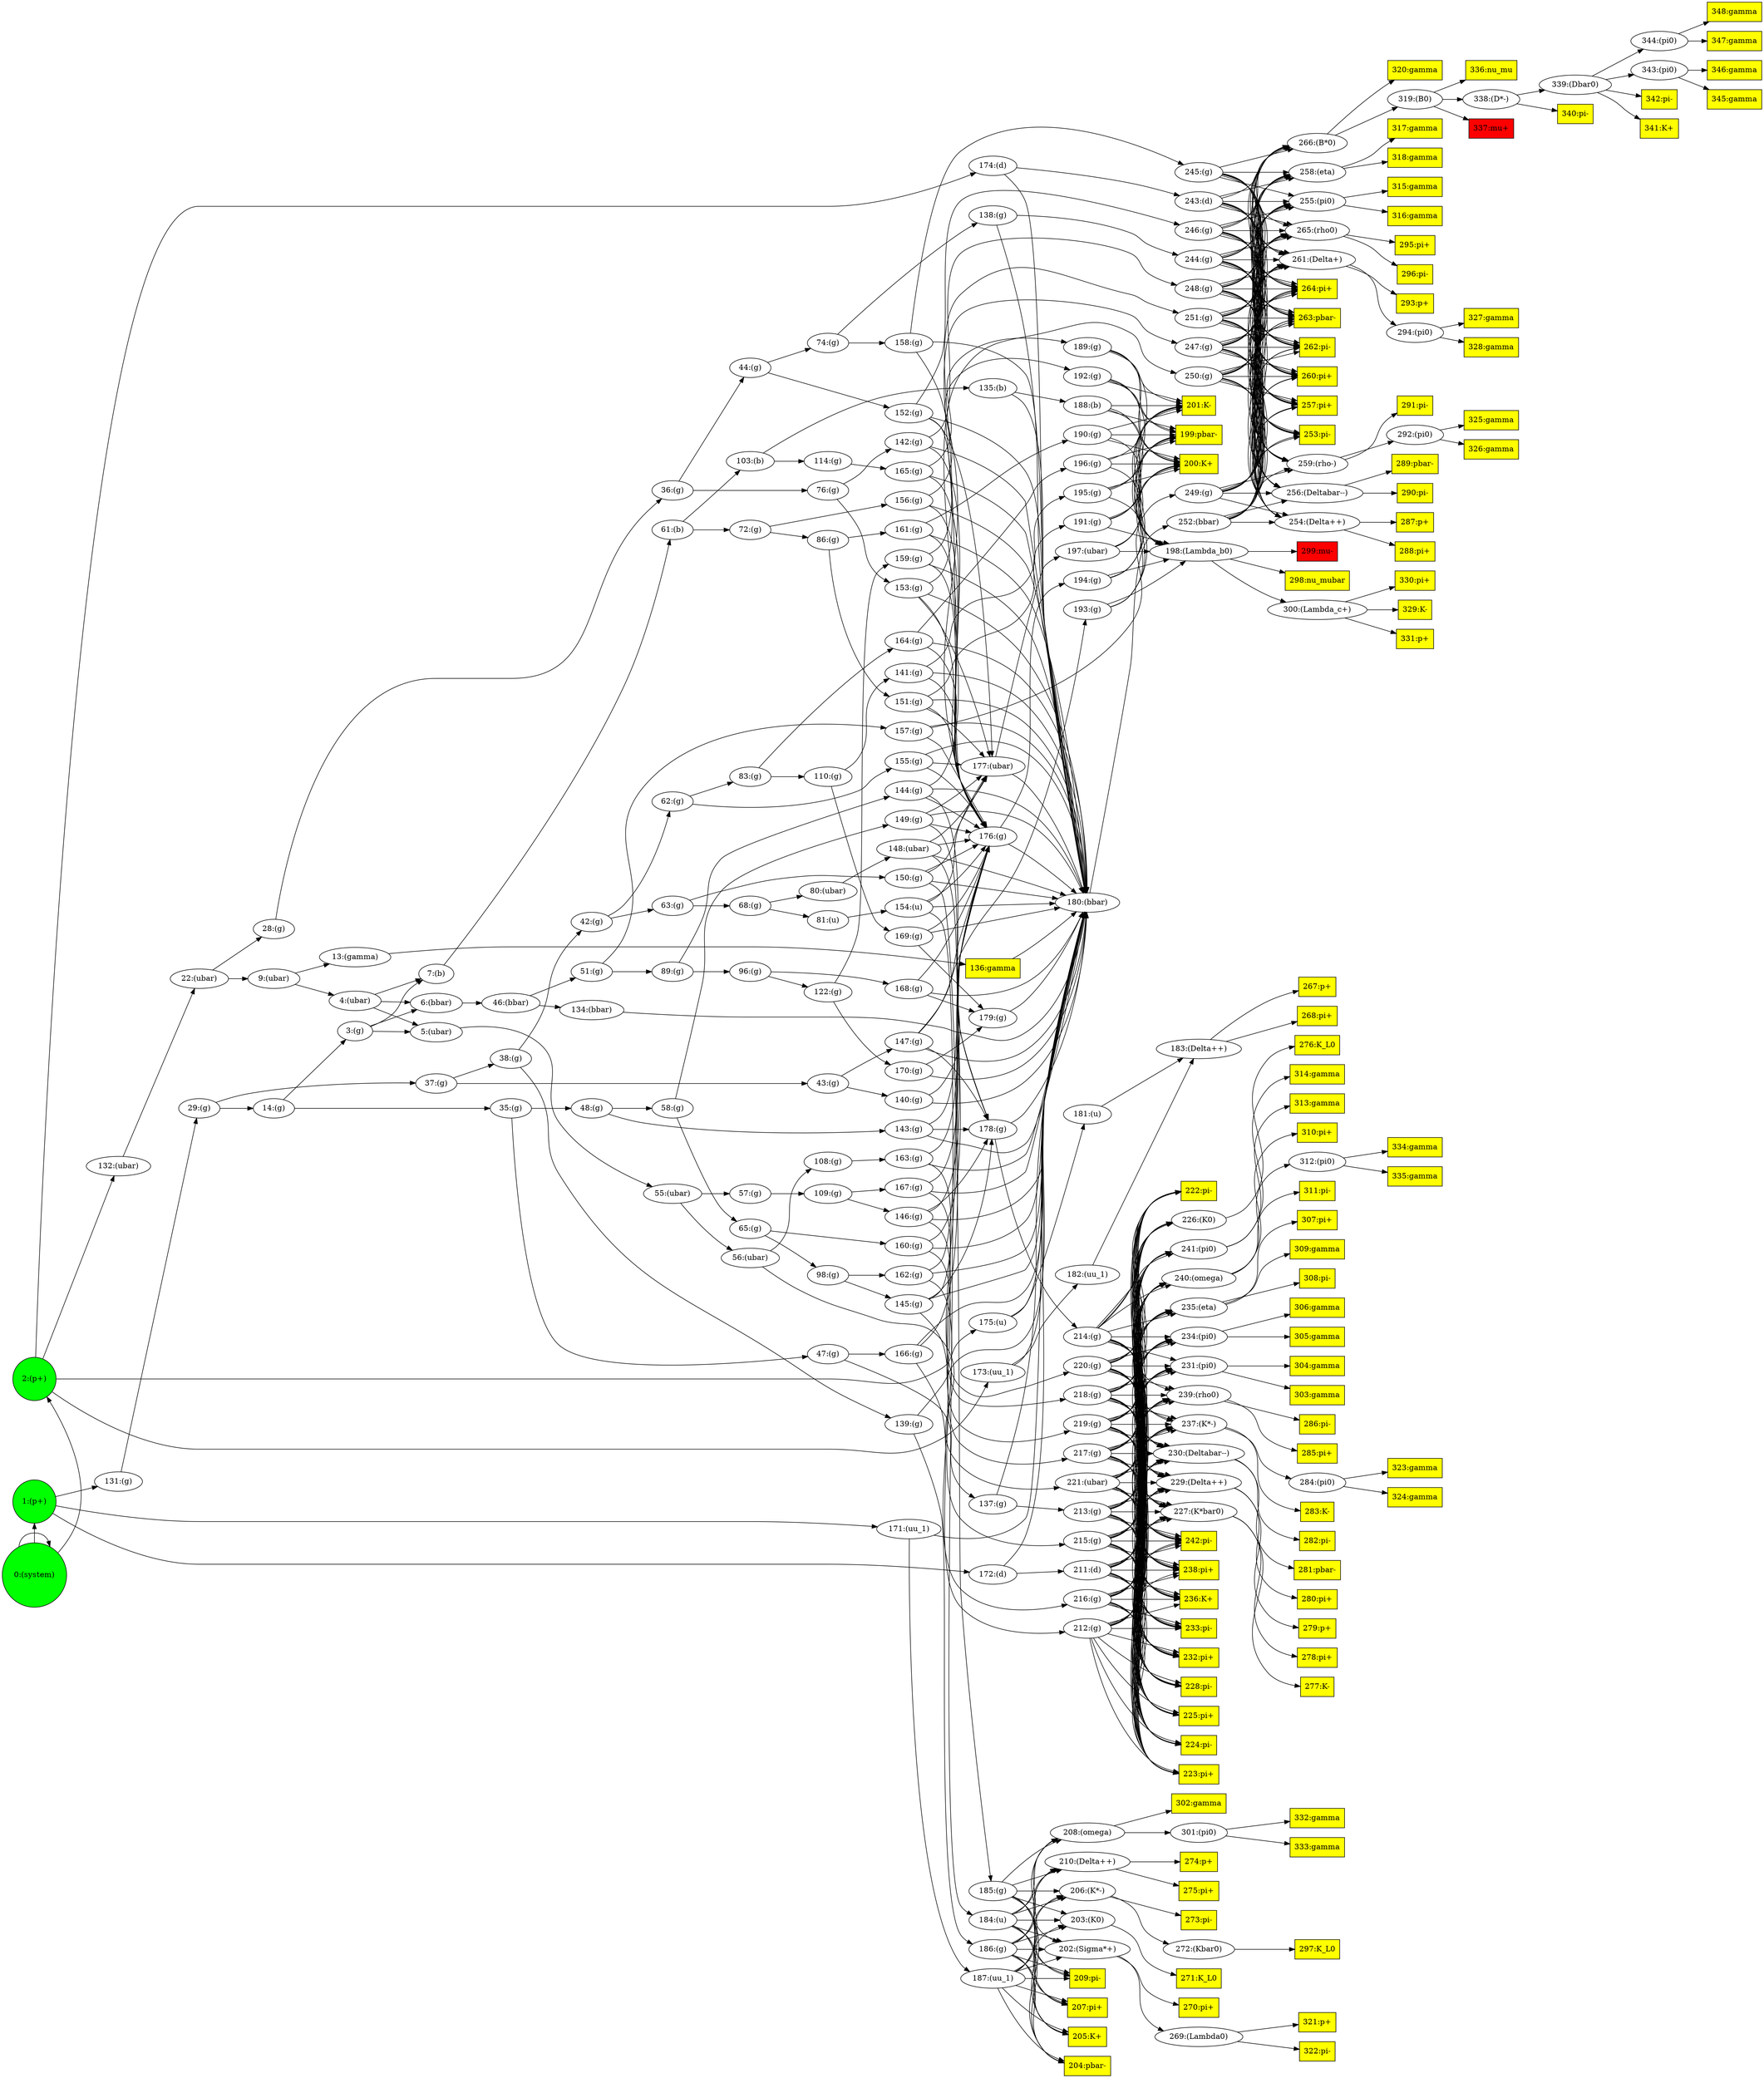 digraph g {
    rankdir = RL;
    "348:gamma" -> { "344:(pi0)" } [dir="back"]
    "348:gamma" [label="348:gamma", shape=box, style=filled, fillcolor=yellow]
    "347:gamma" -> { "344:(pi0)" } [dir="back"]
    "347:gamma" [label="347:gamma", shape=box, style=filled, fillcolor=yellow]
    "346:gamma" -> { "343:(pi0)" } [dir="back"]
    "346:gamma" [label="346:gamma", shape=box, style=filled, fillcolor=yellow]
    "345:gamma" -> { "343:(pi0)" } [dir="back"]
    "345:gamma" [label="345:gamma", shape=box, style=filled, fillcolor=yellow]
    "344:(pi0)" -> { "339:(Dbar0)" } [dir="back"]
    "343:(pi0)" -> { "339:(Dbar0)" } [dir="back"]
    "342:pi-" -> { "339:(Dbar0)" } [dir="back"]
    "342:pi-" [label="342:pi-", shape=box, style=filled, fillcolor=yellow]
    "341:K+" -> { "339:(Dbar0)" } [dir="back"]
    "341:K+" [label="341:K+", shape=box, style=filled, fillcolor=yellow]
    "340:pi-" -> { "338:(D*-)" } [dir="back"]
    "340:pi-" [label="340:pi-", shape=box, style=filled, fillcolor=yellow]
    "339:(Dbar0)" -> { "338:(D*-)" } [dir="back"]
    "338:(D*-)" -> { "319:(B0)" } [dir="back"]
    "337:mu+" -> { "319:(B0)" } [dir="back"]
    "337:mu+" [label="337:mu+", shape=box, style=filled, fillcolor=red]
    "336:nu_mu" -> { "319:(B0)" } [dir="back"]
    "336:nu_mu" [label="336:nu_mu", shape=box, style=filled, fillcolor=yellow]
    "335:gamma" -> { "312:(pi0)" } [dir="back"]
    "335:gamma" [label="335:gamma", shape=box, style=filled, fillcolor=yellow]
    "334:gamma" -> { "312:(pi0)" } [dir="back"]
    "334:gamma" [label="334:gamma", shape=box, style=filled, fillcolor=yellow]
    "333:gamma" -> { "301:(pi0)" } [dir="back"]
    "333:gamma" [label="333:gamma", shape=box, style=filled, fillcolor=yellow]
    "332:gamma" -> { "301:(pi0)" } [dir="back"]
    "332:gamma" [label="332:gamma", shape=box, style=filled, fillcolor=yellow]
    "331:p+" -> { "300:(Lambda_c+)" } [dir="back"]
    "331:p+" [label="331:p+", shape=box, style=filled, fillcolor=yellow]
    "330:pi+" -> { "300:(Lambda_c+)" } [dir="back"]
    "330:pi+" [label="330:pi+", shape=box, style=filled, fillcolor=yellow]
    "329:K-" -> { "300:(Lambda_c+)" } [dir="back"]
    "329:K-" [label="329:K-", shape=box, style=filled, fillcolor=yellow]
    "328:gamma" -> { "294:(pi0)" } [dir="back"]
    "328:gamma" [label="328:gamma", shape=box, style=filled, fillcolor=yellow]
    "327:gamma" -> { "294:(pi0)" } [dir="back"]
    "327:gamma" [label="327:gamma", shape=box, style=filled, fillcolor=yellow]
    "326:gamma" -> { "292:(pi0)" } [dir="back"]
    "326:gamma" [label="326:gamma", shape=box, style=filled, fillcolor=yellow]
    "325:gamma" -> { "292:(pi0)" } [dir="back"]
    "325:gamma" [label="325:gamma", shape=box, style=filled, fillcolor=yellow]
    "324:gamma" -> { "284:(pi0)" } [dir="back"]
    "324:gamma" [label="324:gamma", shape=box, style=filled, fillcolor=yellow]
    "323:gamma" -> { "284:(pi0)" } [dir="back"]
    "323:gamma" [label="323:gamma", shape=box, style=filled, fillcolor=yellow]
    "322:pi-" -> { "269:(Lambda0)" } [dir="back"]
    "322:pi-" [label="322:pi-", shape=box, style=filled, fillcolor=yellow]
    "321:p+" -> { "269:(Lambda0)" } [dir="back"]
    "321:p+" [label="321:p+", shape=box, style=filled, fillcolor=yellow]
    "320:gamma" -> { "266:(B*0)" } [dir="back"]
    "320:gamma" [label="320:gamma", shape=box, style=filled, fillcolor=yellow]
    "319:(B0)" -> { "266:(B*0)" } [dir="back"]
    "318:gamma" -> { "258:(eta)" } [dir="back"]
    "318:gamma" [label="318:gamma", shape=box, style=filled, fillcolor=yellow]
    "317:gamma" -> { "258:(eta)" } [dir="back"]
    "317:gamma" [label="317:gamma", shape=box, style=filled, fillcolor=yellow]
    "316:gamma" -> { "255:(pi0)" } [dir="back"]
    "316:gamma" [label="316:gamma", shape=box, style=filled, fillcolor=yellow]
    "315:gamma" -> { "255:(pi0)" } [dir="back"]
    "315:gamma" [label="315:gamma", shape=box, style=filled, fillcolor=yellow]
    "314:gamma" -> { "241:(pi0)" } [dir="back"]
    "314:gamma" [label="314:gamma", shape=box, style=filled, fillcolor=yellow]
    "313:gamma" -> { "241:(pi0)" } [dir="back"]
    "313:gamma" [label="313:gamma", shape=box, style=filled, fillcolor=yellow]
    "312:(pi0)" -> { "240:(omega)" } [dir="back"]
    "311:pi-" -> { "240:(omega)" } [dir="back"]
    "311:pi-" [label="311:pi-", shape=box, style=filled, fillcolor=yellow]
    "310:pi+" -> { "240:(omega)" } [dir="back"]
    "310:pi+" [label="310:pi+", shape=box, style=filled, fillcolor=yellow]
    "309:gamma" -> { "235:(eta)" } [dir="back"]
    "309:gamma" [label="309:gamma", shape=box, style=filled, fillcolor=yellow]
    "308:pi-" -> { "235:(eta)" } [dir="back"]
    "308:pi-" [label="308:pi-", shape=box, style=filled, fillcolor=yellow]
    "307:pi+" -> { "235:(eta)" } [dir="back"]
    "307:pi+" [label="307:pi+", shape=box, style=filled, fillcolor=yellow]
    "306:gamma" -> { "234:(pi0)" } [dir="back"]
    "306:gamma" [label="306:gamma", shape=box, style=filled, fillcolor=yellow]
    "305:gamma" -> { "234:(pi0)" } [dir="back"]
    "305:gamma" [label="305:gamma", shape=box, style=filled, fillcolor=yellow]
    "304:gamma" -> { "231:(pi0)" } [dir="back"]
    "304:gamma" [label="304:gamma", shape=box, style=filled, fillcolor=yellow]
    "303:gamma" -> { "231:(pi0)" } [dir="back"]
    "303:gamma" [label="303:gamma", shape=box, style=filled, fillcolor=yellow]
    "302:gamma" -> { "208:(omega)" } [dir="back"]
    "302:gamma" [label="302:gamma", shape=box, style=filled, fillcolor=yellow]
    "301:(pi0)" -> { "208:(omega)" } [dir="back"]
    "300:(Lambda_c+)" -> { "198:(Lambda_b0)" } [dir="back"]
    "299:mu-" -> { "198:(Lambda_b0)" } [dir="back"]
    "299:mu-" [label="299:mu-", shape=box, style=filled, fillcolor=red]
    "298:nu_mubar" -> { "198:(Lambda_b0)" } [dir="back"]
    "298:nu_mubar" [label="298:nu_mubar", shape=box, style=filled, fillcolor=yellow]
    "297:K_L0" -> { "272:(Kbar0)" } [dir="back"]
    "297:K_L0" [label="297:K_L0", shape=box, style=filled, fillcolor=yellow]
    "296:pi-" -> { "265:(rho0)" } [dir="back"]
    "296:pi-" [label="296:pi-", shape=box, style=filled, fillcolor=yellow]
    "295:pi+" -> { "265:(rho0)" } [dir="back"]
    "295:pi+" [label="295:pi+", shape=box, style=filled, fillcolor=yellow]
    "294:(pi0)" -> { "261:(Delta+)" } [dir="back"]
    "293:p+" -> { "261:(Delta+)" } [dir="back"]
    "293:p+" [label="293:p+", shape=box, style=filled, fillcolor=yellow]
    "292:(pi0)" -> { "259:(rho-)" } [dir="back"]
    "291:pi-" -> { "259:(rho-)" } [dir="back"]
    "291:pi-" [label="291:pi-", shape=box, style=filled, fillcolor=yellow]
    "290:pi-" -> { "256:(Deltabar--)" } [dir="back"]
    "290:pi-" [label="290:pi-", shape=box, style=filled, fillcolor=yellow]
    "289:pbar-" -> { "256:(Deltabar--)" } [dir="back"]
    "289:pbar-" [label="289:pbar-", shape=box, style=filled, fillcolor=yellow]
    "288:pi+" -> { "254:(Delta++)" } [dir="back"]
    "288:pi+" [label="288:pi+", shape=box, style=filled, fillcolor=yellow]
    "287:p+" -> { "254:(Delta++)" } [dir="back"]
    "287:p+" [label="287:p+", shape=box, style=filled, fillcolor=yellow]
    "286:pi-" -> { "239:(rho0)" } [dir="back"]
    "286:pi-" [label="286:pi-", shape=box, style=filled, fillcolor=yellow]
    "285:pi+" -> { "239:(rho0)" } [dir="back"]
    "285:pi+" [label="285:pi+", shape=box, style=filled, fillcolor=yellow]
    "284:(pi0)" -> { "237:(K*-)" } [dir="back"]
    "283:K-" -> { "237:(K*-)" } [dir="back"]
    "283:K-" [label="283:K-", shape=box, style=filled, fillcolor=yellow]
    "282:pi-" -> { "230:(Deltabar--)" } [dir="back"]
    "282:pi-" [label="282:pi-", shape=box, style=filled, fillcolor=yellow]
    "281:pbar-" -> { "230:(Deltabar--)" } [dir="back"]
    "281:pbar-" [label="281:pbar-", shape=box, style=filled, fillcolor=yellow]
    "280:pi+" -> { "229:(Delta++)" } [dir="back"]
    "280:pi+" [label="280:pi+", shape=box, style=filled, fillcolor=yellow]
    "279:p+" -> { "229:(Delta++)" } [dir="back"]
    "279:p+" [label="279:p+", shape=box, style=filled, fillcolor=yellow]
    "278:pi+" -> { "227:(K*bar0)" } [dir="back"]
    "278:pi+" [label="278:pi+", shape=box, style=filled, fillcolor=yellow]
    "277:K-" -> { "227:(K*bar0)" } [dir="back"]
    "277:K-" [label="277:K-", shape=box, style=filled, fillcolor=yellow]
    "276:K_L0" -> { "226:(K0)" } [dir="back"]
    "276:K_L0" [label="276:K_L0", shape=box, style=filled, fillcolor=yellow]
    "275:pi+" -> { "210:(Delta++)" } [dir="back"]
    "275:pi+" [label="275:pi+", shape=box, style=filled, fillcolor=yellow]
    "274:p+" -> { "210:(Delta++)" } [dir="back"]
    "274:p+" [label="274:p+", shape=box, style=filled, fillcolor=yellow]
    "273:pi-" -> { "206:(K*-)" } [dir="back"]
    "273:pi-" [label="273:pi-", shape=box, style=filled, fillcolor=yellow]
    "272:(Kbar0)" -> { "206:(K*-)" } [dir="back"]
    "271:K_L0" -> { "203:(K0)" } [dir="back"]
    "271:K_L0" [label="271:K_L0", shape=box, style=filled, fillcolor=yellow]
    "270:pi+" -> { "202:(Sigma*+)" } [dir="back"]
    "270:pi+" [label="270:pi+", shape=box, style=filled, fillcolor=yellow]
    "269:(Lambda0)" -> { "202:(Sigma*+)" } [dir="back"]
    "268:pi+" -> { "183:(Delta++)" } [dir="back"]
    "268:pi+" [label="268:pi+", shape=box, style=filled, fillcolor=yellow]
    "267:p+" -> { "183:(Delta++)" } [dir="back"]
    "267:p+" [label="267:p+", shape=box, style=filled, fillcolor=yellow]
    "266:(B*0)" -> { "243:(d)" "244:(g)" "245:(g)" "246:(g)" "247:(g)" "248:(g)" "249:(g)" "250:(g)" "251:(g)" "252:(bbar)" } [dir="back"]
    "265:(rho0)" -> { "243:(d)" "244:(g)" "245:(g)" "246:(g)" "247:(g)" "248:(g)" "249:(g)" "250:(g)" "251:(g)" "252:(bbar)" } [dir="back"]
    "264:pi+" -> { "243:(d)" "244:(g)" "245:(g)" "246:(g)" "247:(g)" "248:(g)" "249:(g)" "250:(g)" "251:(g)" "252:(bbar)" } [dir="back"]
    "264:pi+" [label="264:pi+", shape=box, style=filled, fillcolor=yellow]
    "263:pbar-" -> { "243:(d)" "244:(g)" "245:(g)" "246:(g)" "247:(g)" "248:(g)" "249:(g)" "250:(g)" "251:(g)" "252:(bbar)" } [dir="back"]
    "263:pbar-" [label="263:pbar-", shape=box, style=filled, fillcolor=yellow]
    "262:pi-" -> { "243:(d)" "244:(g)" "245:(g)" "246:(g)" "247:(g)" "248:(g)" "249:(g)" "250:(g)" "251:(g)" "252:(bbar)" } [dir="back"]
    "262:pi-" [label="262:pi-", shape=box, style=filled, fillcolor=yellow]
    "261:(Delta+)" -> { "243:(d)" "244:(g)" "245:(g)" "246:(g)" "247:(g)" "248:(g)" "249:(g)" "250:(g)" "251:(g)" "252:(bbar)" } [dir="back"]
    "260:pi+" -> { "243:(d)" "244:(g)" "245:(g)" "246:(g)" "247:(g)" "248:(g)" "249:(g)" "250:(g)" "251:(g)" "252:(bbar)" } [dir="back"]
    "260:pi+" [label="260:pi+", shape=box, style=filled, fillcolor=yellow]
    "259:(rho-)" -> { "243:(d)" "244:(g)" "245:(g)" "246:(g)" "247:(g)" "248:(g)" "249:(g)" "250:(g)" "251:(g)" "252:(bbar)" } [dir="back"]
    "258:(eta)" -> { "243:(d)" "244:(g)" "245:(g)" "246:(g)" "247:(g)" "248:(g)" "249:(g)" "250:(g)" "251:(g)" "252:(bbar)" } [dir="back"]
    "257:pi+" -> { "243:(d)" "244:(g)" "245:(g)" "246:(g)" "247:(g)" "248:(g)" "249:(g)" "250:(g)" "251:(g)" "252:(bbar)" } [dir="back"]
    "257:pi+" [label="257:pi+", shape=box, style=filled, fillcolor=yellow]
    "256:(Deltabar--)" -> { "243:(d)" "244:(g)" "245:(g)" "246:(g)" "247:(g)" "248:(g)" "249:(g)" "250:(g)" "251:(g)" "252:(bbar)" } [dir="back"]
    "255:(pi0)" -> { "243:(d)" "244:(g)" "245:(g)" "246:(g)" "247:(g)" "248:(g)" "249:(g)" "250:(g)" "251:(g)" "252:(bbar)" } [dir="back"]
    "254:(Delta++)" -> { "243:(d)" "244:(g)" "245:(g)" "246:(g)" "247:(g)" "248:(g)" "249:(g)" "250:(g)" "251:(g)" "252:(bbar)" } [dir="back"]
    "253:pi-" -> { "243:(d)" "244:(g)" "245:(g)" "246:(g)" "247:(g)" "248:(g)" "249:(g)" "250:(g)" "251:(g)" "252:(bbar)" } [dir="back"]
    "253:pi-" [label="253:pi-", shape=box, style=filled, fillcolor=yellow]
    "252:(bbar)" -> { "180:(bbar)" } [dir="back"]
    "251:(g)" -> { "159:(g)" } [dir="back"]
    "250:(g)" -> { "144:(g)" } [dir="back"]
    "249:(g)" -> { "157:(g)" } [dir="back"]
    "248:(g)" -> { "142:(g)" } [dir="back"]
    "247:(g)" -> { "153:(g)" } [dir="back"]
    "246:(g)" -> { "152:(g)" } [dir="back"]
    "245:(g)" -> { "158:(g)" } [dir="back"]
    "244:(g)" -> { "138:(g)" } [dir="back"]
    "243:(d)" -> { "174:(d)" } [dir="back"]
    "242:pi-" -> { "211:(d)" "212:(g)" "213:(g)" "214:(g)" "215:(g)" "216:(g)" "217:(g)" "218:(g)" "219:(g)" "220:(g)" "221:(ubar)" } [dir="back"]
    "242:pi-" [label="242:pi-", shape=box, style=filled, fillcolor=yellow]
    "241:(pi0)" -> { "211:(d)" "212:(g)" "213:(g)" "214:(g)" "215:(g)" "216:(g)" "217:(g)" "218:(g)" "219:(g)" "220:(g)" "221:(ubar)" } [dir="back"]
    "240:(omega)" -> { "211:(d)" "212:(g)" "213:(g)" "214:(g)" "215:(g)" "216:(g)" "217:(g)" "218:(g)" "219:(g)" "220:(g)" "221:(ubar)" } [dir="back"]
    "239:(rho0)" -> { "211:(d)" "212:(g)" "213:(g)" "214:(g)" "215:(g)" "216:(g)" "217:(g)" "218:(g)" "219:(g)" "220:(g)" "221:(ubar)" } [dir="back"]
    "238:pi+" -> { "211:(d)" "212:(g)" "213:(g)" "214:(g)" "215:(g)" "216:(g)" "217:(g)" "218:(g)" "219:(g)" "220:(g)" "221:(ubar)" } [dir="back"]
    "238:pi+" [label="238:pi+", shape=box, style=filled, fillcolor=yellow]
    "237:(K*-)" -> { "211:(d)" "212:(g)" "213:(g)" "214:(g)" "215:(g)" "216:(g)" "217:(g)" "218:(g)" "219:(g)" "220:(g)" "221:(ubar)" } [dir="back"]
    "236:K+" -> { "211:(d)" "212:(g)" "213:(g)" "214:(g)" "215:(g)" "216:(g)" "217:(g)" "218:(g)" "219:(g)" "220:(g)" "221:(ubar)" } [dir="back"]
    "236:K+" [label="236:K+", shape=box, style=filled, fillcolor=yellow]
    "235:(eta)" -> { "211:(d)" "212:(g)" "213:(g)" "214:(g)" "215:(g)" "216:(g)" "217:(g)" "218:(g)" "219:(g)" "220:(g)" "221:(ubar)" } [dir="back"]
    "234:(pi0)" -> { "211:(d)" "212:(g)" "213:(g)" "214:(g)" "215:(g)" "216:(g)" "217:(g)" "218:(g)" "219:(g)" "220:(g)" "221:(ubar)" } [dir="back"]
    "233:pi-" -> { "211:(d)" "212:(g)" "213:(g)" "214:(g)" "215:(g)" "216:(g)" "217:(g)" "218:(g)" "219:(g)" "220:(g)" "221:(ubar)" } [dir="back"]
    "233:pi-" [label="233:pi-", shape=box, style=filled, fillcolor=yellow]
    "232:pi+" -> { "211:(d)" "212:(g)" "213:(g)" "214:(g)" "215:(g)" "216:(g)" "217:(g)" "218:(g)" "219:(g)" "220:(g)" "221:(ubar)" } [dir="back"]
    "232:pi+" [label="232:pi+", shape=box, style=filled, fillcolor=yellow]
    "231:(pi0)" -> { "211:(d)" "212:(g)" "213:(g)" "214:(g)" "215:(g)" "216:(g)" "217:(g)" "218:(g)" "219:(g)" "220:(g)" "221:(ubar)" } [dir="back"]
    "230:(Deltabar--)" -> { "211:(d)" "212:(g)" "213:(g)" "214:(g)" "215:(g)" "216:(g)" "217:(g)" "218:(g)" "219:(g)" "220:(g)" "221:(ubar)" } [dir="back"]
    "229:(Delta++)" -> { "211:(d)" "212:(g)" "213:(g)" "214:(g)" "215:(g)" "216:(g)" "217:(g)" "218:(g)" "219:(g)" "220:(g)" "221:(ubar)" } [dir="back"]
    "228:pi-" -> { "211:(d)" "212:(g)" "213:(g)" "214:(g)" "215:(g)" "216:(g)" "217:(g)" "218:(g)" "219:(g)" "220:(g)" "221:(ubar)" } [dir="back"]
    "228:pi-" [label="228:pi-", shape=box, style=filled, fillcolor=yellow]
    "227:(K*bar0)" -> { "211:(d)" "212:(g)" "213:(g)" "214:(g)" "215:(g)" "216:(g)" "217:(g)" "218:(g)" "219:(g)" "220:(g)" "221:(ubar)" } [dir="back"]
    "226:(K0)" -> { "211:(d)" "212:(g)" "213:(g)" "214:(g)" "215:(g)" "216:(g)" "217:(g)" "218:(g)" "219:(g)" "220:(g)" "221:(ubar)" } [dir="back"]
    "225:pi+" -> { "211:(d)" "212:(g)" "213:(g)" "214:(g)" "215:(g)" "216:(g)" "217:(g)" "218:(g)" "219:(g)" "220:(g)" "221:(ubar)" } [dir="back"]
    "225:pi+" [label="225:pi+", shape=box, style=filled, fillcolor=yellow]
    "224:pi-" -> { "211:(d)" "212:(g)" "213:(g)" "214:(g)" "215:(g)" "216:(g)" "217:(g)" "218:(g)" "219:(g)" "220:(g)" "221:(ubar)" } [dir="back"]
    "224:pi-" [label="224:pi-", shape=box, style=filled, fillcolor=yellow]
    "223:pi+" -> { "211:(d)" "212:(g)" "213:(g)" "214:(g)" "215:(g)" "216:(g)" "217:(g)" "218:(g)" "219:(g)" "220:(g)" "221:(ubar)" } [dir="back"]
    "223:pi+" [label="223:pi+", shape=box, style=filled, fillcolor=yellow]
    "222:pi-" -> { "211:(d)" "212:(g)" "213:(g)" "214:(g)" "215:(g)" "216:(g)" "217:(g)" "218:(g)" "219:(g)" "220:(g)" "221:(ubar)" } [dir="back"]
    "222:pi-" [label="222:pi-", shape=box, style=filled, fillcolor=yellow]
    "221:(ubar)" -> { "56:(ubar)" } [dir="back"]
    "220:(g)" -> { "163:(g)" } [dir="back"]
    "219:(g)" -> { "146:(g)" } [dir="back"]
    "218:(g)" -> { "167:(g)" } [dir="back"]
    "217:(g)" -> { "160:(g)" } [dir="back"]
    "216:(g)" -> { "145:(g)" } [dir="back"]
    "215:(g)" -> { "162:(g)" } [dir="back"]
    "214:(g)" -> { "178:(g)" } [dir="back"]
    "213:(g)" -> { "137:(g)" } [dir="back"]
    "212:(g)" -> { "166:(g)" } [dir="back"]
    "211:(d)" -> { "172:(d)" } [dir="back"]
    "210:(Delta++)" -> { "184:(u)" "185:(g)" "186:(g)" "187:(uu_1)" } [dir="back"]
    "209:pi-" -> { "184:(u)" "185:(g)" "186:(g)" "187:(uu_1)" } [dir="back"]
    "209:pi-" [label="209:pi-", shape=box, style=filled, fillcolor=yellow]
    "208:(omega)" -> { "184:(u)" "185:(g)" "186:(g)" "187:(uu_1)" } [dir="back"]
    "207:pi+" -> { "184:(u)" "185:(g)" "186:(g)" "187:(uu_1)" } [dir="back"]
    "207:pi+" [label="207:pi+", shape=box, style=filled, fillcolor=yellow]
    "206:(K*-)" -> { "184:(u)" "185:(g)" "186:(g)" "187:(uu_1)" } [dir="back"]
    "205:K+" -> { "184:(u)" "185:(g)" "186:(g)" "187:(uu_1)" } [dir="back"]
    "205:K+" [label="205:K+", shape=box, style=filled, fillcolor=yellow]
    "204:pbar-" -> { "184:(u)" "185:(g)" "186:(g)" "187:(uu_1)" } [dir="back"]
    "204:pbar-" [label="204:pbar-", shape=box, style=filled, fillcolor=yellow]
    "203:(K0)" -> { "184:(u)" "185:(g)" "186:(g)" "187:(uu_1)" } [dir="back"]
    "202:(Sigma*+)" -> { "184:(u)" "185:(g)" "186:(g)" "187:(uu_1)" } [dir="back"]
    "201:K-" -> { "188:(b)" "189:(g)" "190:(g)" "191:(g)" "192:(g)" "193:(g)" "194:(g)" "195:(g)" "196:(g)" "197:(ubar)" } [dir="back"]
    "201:K-" [label="201:K-", shape=box, style=filled, fillcolor=yellow]
    "200:K+" -> { "188:(b)" "189:(g)" "190:(g)" "191:(g)" "192:(g)" "193:(g)" "194:(g)" "195:(g)" "196:(g)" "197:(ubar)" } [dir="back"]
    "200:K+" [label="200:K+", shape=box, style=filled, fillcolor=yellow]
    "199:pbar-" -> { "188:(b)" "189:(g)" "190:(g)" "191:(g)" "192:(g)" "193:(g)" "194:(g)" "195:(g)" "196:(g)" "197:(ubar)" } [dir="back"]
    "199:pbar-" [label="199:pbar-", shape=box, style=filled, fillcolor=yellow]
    "198:(Lambda_b0)" -> { "188:(b)" "189:(g)" "190:(g)" "191:(g)" "192:(g)" "193:(g)" "194:(g)" "195:(g)" "196:(g)" "197:(ubar)" } [dir="back"]
    "197:(ubar)" -> { "177:(ubar)" } [dir="back"]
    "196:(g)" -> { "164:(g)" } [dir="back"]
    "195:(g)" -> { "141:(g)" } [dir="back"]
    "194:(g)" -> { "176:(g)" } [dir="back"]
    "193:(g)" -> { "147:(g)" } [dir="back"]
    "192:(g)" -> { "156:(g)" } [dir="back"]
    "191:(g)" -> { "151:(g)" } [dir="back"]
    "190:(g)" -> { "161:(g)" } [dir="back"]
    "189:(g)" -> { "165:(g)" } [dir="back"]
    "188:(b)" -> { "135:(b)" } [dir="back"]
    "187:(uu_1)" -> { "171:(uu_1)" } [dir="back"]
    "186:(g)" -> { "139:(g)" } [dir="back"]
    "185:(g)" -> { "150:(g)" } [dir="back"]
    "184:(u)" -> { "154:(u)" } [dir="back"]
    "183:(Delta++)" -> { "181:(u)" "182:(uu_1)" } [dir="back"]
    "182:(uu_1)" -> { "173:(uu_1)" } [dir="back"]
    "181:(u)" -> { "175:(u)" } [dir="back"]
    "180:(bbar)" -> { "134:(bbar)" "135:(b)" "136:gamma" "137:(g)" "138:(g)" "139:(g)" "140:(g)" "141:(g)" "142:(g)" "143:(g)" "144:(g)" "145:(g)" "146:(g)" "147:(g)" "148:(ubar)" "149:(g)" "150:(g)" "151:(g)" "152:(g)" "153:(g)" "154:(u)" "155:(g)" "156:(g)" "157:(g)" "158:(g)" "159:(g)" "160:(g)" "161:(g)" "162:(g)" "163:(g)" "164:(g)" "165:(g)" "166:(g)" "167:(g)" "168:(g)" "169:(g)" "170:(g)" "171:(uu_1)" "172:(d)" "173:(uu_1)" "174:(d)" "175:(u)" "176:(g)" "177:(ubar)" "178:(g)" "179:(g)" } [dir="back"]
    "179:(g)" -> { "168:(g)" "169:(g)" "170:(g)" } [dir="back"]
    "178:(g)" -> { "143:(g)" "144:(g)" "145:(g)" "146:(g)" "147:(g)" "148:(ubar)" "149:(g)" } [dir="back"]
    "177:(ubar)" -> { "148:(ubar)" "149:(g)" "150:(g)" "151:(g)" "152:(g)" "153:(g)" "154:(u)" "155:(g)" } [dir="back"]
    "176:(g)" -> { "140:(g)" "141:(g)" "142:(g)" "143:(g)" "144:(g)" "145:(g)" "146:(g)" "147:(g)" "148:(ubar)" "149:(g)" "150:(g)" "151:(g)" "152:(g)" "153:(g)" "154:(u)" "155:(g)" "156:(g)" "157:(g)" "158:(g)" "159:(g)" "160:(g)" "161:(g)" "162:(g)" "163:(g)" "164:(g)" "165:(g)" "166:(g)" "167:(g)" "168:(g)" "169:(g)" } [dir="back"]
    "175:(u)" -> { "2:(p+)" } [dir="back"]
    "174:(d)" -> { "2:(p+)" } [dir="back"]
    "173:(uu_1)" -> { "2:(p+)" } [dir="back"]
    "172:(d)" -> { "1:(p+)" } [dir="back"]
    "171:(uu_1)" -> { "1:(p+)" } [dir="back"]
    "170:(g)" -> { "122:(g)" } [dir="back"]
    "169:(g)" -> { "110:(g)" } [dir="back"]
    "168:(g)" -> { "96:(g)" } [dir="back"]
    "167:(g)" -> { "109:(g)" } [dir="back"]
    "166:(g)" -> { "47:(g)" } [dir="back"]
    "165:(g)" -> { "114:(g)" } [dir="back"]
    "164:(g)" -> { "83:(g)" } [dir="back"]
    "163:(g)" -> { "108:(g)" } [dir="back"]
    "162:(g)" -> { "98:(g)" } [dir="back"]
    "161:(g)" -> { "86:(g)" } [dir="back"]
    "160:(g)" -> { "65:(g)" } [dir="back"]
    "159:(g)" -> { "122:(g)" } [dir="back"]
    "158:(g)" -> { "74:(g)" } [dir="back"]
    "157:(g)" -> { "51:(g)" } [dir="back"]
    "156:(g)" -> { "72:(g)" } [dir="back"]
    "155:(g)" -> { "62:(g)" } [dir="back"]
    "154:(u)" -> { "81:(u)" } [dir="back"]
    "153:(g)" -> { "76:(g)" } [dir="back"]
    "152:(g)" -> { "44:(g)" } [dir="back"]
    "151:(g)" -> { "86:(g)" } [dir="back"]
    "150:(g)" -> { "63:(g)" } [dir="back"]
    "149:(g)" -> { "58:(g)" } [dir="back"]
    "148:(ubar)" -> { "80:(ubar)" } [dir="back"]
    "147:(g)" -> { "43:(g)" } [dir="back"]
    "146:(g)" -> { "109:(g)" } [dir="back"]
    "145:(g)" -> { "98:(g)" } [dir="back"]
    "144:(g)" -> { "89:(g)" } [dir="back"]
    "143:(g)" -> { "48:(g)" } [dir="back"]
    "142:(g)" -> { "76:(g)" } [dir="back"]
    "141:(g)" -> { "110:(g)" } [dir="back"]
    "140:(g)" -> { "43:(g)" } [dir="back"]
    "139:(g)" -> { "38:(g)" } [dir="back"]
    "138:(g)" -> { "74:(g)" } [dir="back"]
    "137:(g)" -> { "47:(g)" } [dir="back"]
    "136:gamma" -> { "13:(gamma)" } [dir="back"]
    "136:gamma" [label="136:gamma", shape=box, style=filled, fillcolor=yellow]
    "135:(b)" -> { "103:(b)" } [dir="back"]
    "134:(bbar)" -> { "46:(bbar)" } [dir="back"]
    "132:(ubar)" -> { "2:(p+)" } [dir="back"]
    "131:(g)" -> { "1:(p+)" } [dir="back"]
    "122:(g)" -> { "96:(g)" } [dir="back"]
    "114:(g)" -> { "103:(b)" } [dir="back"]
    "110:(g)" -> { "83:(g)" } [dir="back"]
    "109:(g)" -> { "57:(g)" } [dir="back"]
    "108:(g)" -> { "56:(ubar)" } [dir="back"]
    "103:(b)" -> { "61:(b)" } [dir="back"]
    "98:(g)" -> { "65:(g)" } [dir="back"]
    "96:(g)" -> { "89:(g)" } [dir="back"]
    "89:(g)" -> { "51:(g)" } [dir="back"]
    "86:(g)" -> { "72:(g)" } [dir="back"]
    "83:(g)" -> { "62:(g)" } [dir="back"]
    "81:(u)" -> { "68:(g)" } [dir="back"]
    "80:(ubar)" -> { "68:(g)" } [dir="back"]
    "76:(g)" -> { "36:(g)" } [dir="back"]
    "74:(g)" -> { "44:(g)" } [dir="back"]
    "72:(g)" -> { "61:(b)" } [dir="back"]
    "68:(g)" -> { "63:(g)" } [dir="back"]
    "65:(g)" -> { "58:(g)" } [dir="back"]
    "63:(g)" -> { "42:(g)" } [dir="back"]
    "62:(g)" -> { "42:(g)" } [dir="back"]
    "61:(b)" -> { "7:(b)" } [dir="back"]
    "58:(g)" -> { "48:(g)" } [dir="back"]
    "57:(g)" -> { "55:(ubar)" } [dir="back"]
    "56:(ubar)" -> { "55:(ubar)" } [dir="back"]
    "55:(ubar)" -> { "5:(ubar)" } [dir="back"]
    "51:(g)" -> { "46:(bbar)" } [dir="back"]
    "48:(g)" -> { "35:(g)" } [dir="back"]
    "47:(g)" -> { "35:(g)" } [dir="back"]
    "46:(bbar)" -> { "6:(bbar)" } [dir="back"]
    "44:(g)" -> { "36:(g)" } [dir="back"]
    "43:(g)" -> { "37:(g)" } [dir="back"]
    "42:(g)" -> { "38:(g)" } [dir="back"]
    "38:(g)" -> { "37:(g)" } [dir="back"]
    "37:(g)" -> { "29:(g)" } [dir="back"]
    "36:(g)" -> { "28:(g)" } [dir="back"]
    "35:(g)" -> { "14:(g)" } [dir="back"]
    "29:(g)" -> { "131:(g)" } [dir="back"]
    "28:(g)" -> { "22:(ubar)" } [dir="back"]
    "22:(ubar)" -> { "132:(ubar)" } [dir="back"]
    "14:(g)" -> { "29:(g)" } [dir="back"]
    "13:(gamma)" -> { "9:(ubar)" } [dir="back"]
    "9:(ubar)" -> { "22:(ubar)" } [dir="back"]
    "7:(b)" -> { "3:(g)" "4:(ubar)" } [dir="back"]
    "6:(bbar)" -> { "3:(g)" "4:(ubar)" } [dir="back"]
    "5:(ubar)" -> { "3:(g)" "4:(ubar)" } [dir="back"]
    "4:(ubar)" -> { "9:(ubar)" } [dir="back"]
    "3:(g)" -> { "14:(g)" } [dir="back"]
    "2:(p+)" -> { "0:(system)" } [dir="back"]
    "2:(p+)" [label="2:(p+)", shape=circle, style=filled, fillcolor=green]
    "1:(p+)" -> { "0:(system)" } [dir="back"]
    "1:(p+)" [label="1:(p+)", shape=circle, style=filled, fillcolor=green]
    "0:(system)" -> { "0:(system)" } [dir="back"]
    "0:(system)" [label="0:(system)", shape=circle, style=filled, fillcolor=green]
    {rank=same;"0:(system)" "1:(p+)" "2:(p+)" "0:(system)" "1:(p+)" "2:(p+)" } // Put initial particles on same level
}